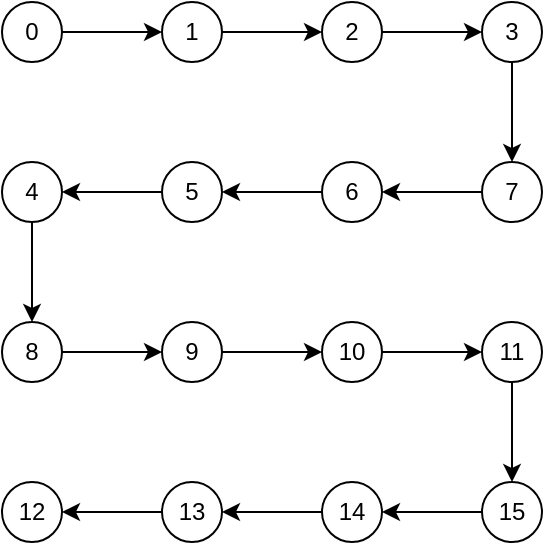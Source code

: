 <mxfile version="10.7.3" type="device"><diagram id="rVm2XJTwEn_h0gv7vlIZ" name="Página-1"><mxGraphModel dx="1569" dy="779" grid="1" gridSize="10" guides="1" tooltips="1" connect="1" arrows="1" fold="1" page="1" pageScale="1" pageWidth="827" pageHeight="1169" math="0" shadow="0"><root><mxCell id="0"/><mxCell id="1" parent="0"/><mxCell id="Vb5fBmDXARjxsL8-ujrZ-41" style="edgeStyle=orthogonalEdgeStyle;rounded=0;orthogonalLoop=1;jettySize=auto;html=1;exitX=1;exitY=0.5;exitDx=0;exitDy=0;" edge="1" parent="1" source="Vb5fBmDXARjxsL8-ujrZ-2" target="Vb5fBmDXARjxsL8-ujrZ-6"><mxGeometry relative="1" as="geometry"/></mxCell><mxCell id="Vb5fBmDXARjxsL8-ujrZ-2" value="0" style="ellipse;whiteSpace=wrap;html=1;aspect=fixed;" vertex="1" parent="1"><mxGeometry x="120" y="50" width="30" height="30" as="geometry"/></mxCell><mxCell id="Vb5fBmDXARjxsL8-ujrZ-48" style="edgeStyle=orthogonalEdgeStyle;rounded=0;orthogonalLoop=1;jettySize=auto;html=1;exitX=0.5;exitY=1;exitDx=0;exitDy=0;entryX=0.5;entryY=0;entryDx=0;entryDy=0;" edge="1" parent="1" source="Vb5fBmDXARjxsL8-ujrZ-3" target="Vb5fBmDXARjxsL8-ujrZ-10"><mxGeometry relative="1" as="geometry"/></mxCell><mxCell id="Vb5fBmDXARjxsL8-ujrZ-3" value="4" style="ellipse;whiteSpace=wrap;html=1;aspect=fixed;" vertex="1" parent="1"><mxGeometry x="120" y="130" width="30" height="30" as="geometry"/></mxCell><mxCell id="Vb5fBmDXARjxsL8-ujrZ-46" style="edgeStyle=orthogonalEdgeStyle;rounded=0;orthogonalLoop=1;jettySize=auto;html=1;exitX=0;exitY=0.5;exitDx=0;exitDy=0;entryX=1;entryY=0.5;entryDx=0;entryDy=0;" edge="1" parent="1" source="Vb5fBmDXARjxsL8-ujrZ-4" target="Vb5fBmDXARjxsL8-ujrZ-7"><mxGeometry relative="1" as="geometry"/></mxCell><mxCell id="Vb5fBmDXARjxsL8-ujrZ-4" value="6" style="ellipse;whiteSpace=wrap;html=1;aspect=fixed;" vertex="1" parent="1"><mxGeometry x="280" y="130" width="30" height="30" as="geometry"/></mxCell><mxCell id="Vb5fBmDXARjxsL8-ujrZ-43" style="edgeStyle=orthogonalEdgeStyle;rounded=0;orthogonalLoop=1;jettySize=auto;html=1;exitX=1;exitY=0.5;exitDx=0;exitDy=0;entryX=0;entryY=0.5;entryDx=0;entryDy=0;" edge="1" parent="1" source="Vb5fBmDXARjxsL8-ujrZ-5" target="Vb5fBmDXARjxsL8-ujrZ-9"><mxGeometry relative="1" as="geometry"/></mxCell><mxCell id="Vb5fBmDXARjxsL8-ujrZ-5" value="2" style="ellipse;whiteSpace=wrap;html=1;aspect=fixed;" vertex="1" parent="1"><mxGeometry x="280" y="50" width="30" height="30" as="geometry"/></mxCell><mxCell id="Vb5fBmDXARjxsL8-ujrZ-42" style="edgeStyle=orthogonalEdgeStyle;rounded=0;orthogonalLoop=1;jettySize=auto;html=1;exitX=1;exitY=0.5;exitDx=0;exitDy=0;" edge="1" parent="1" source="Vb5fBmDXARjxsL8-ujrZ-6" target="Vb5fBmDXARjxsL8-ujrZ-5"><mxGeometry relative="1" as="geometry"/></mxCell><mxCell id="Vb5fBmDXARjxsL8-ujrZ-6" value="1" style="ellipse;whiteSpace=wrap;html=1;aspect=fixed;" vertex="1" parent="1"><mxGeometry x="200" y="50" width="30" height="30" as="geometry"/></mxCell><mxCell id="Vb5fBmDXARjxsL8-ujrZ-47" style="edgeStyle=orthogonalEdgeStyle;rounded=0;orthogonalLoop=1;jettySize=auto;html=1;exitX=0;exitY=0.5;exitDx=0;exitDy=0;entryX=1;entryY=0.5;entryDx=0;entryDy=0;" edge="1" parent="1" source="Vb5fBmDXARjxsL8-ujrZ-7" target="Vb5fBmDXARjxsL8-ujrZ-3"><mxGeometry relative="1" as="geometry"/></mxCell><mxCell id="Vb5fBmDXARjxsL8-ujrZ-7" value="5" style="ellipse;whiteSpace=wrap;html=1;aspect=fixed;" vertex="1" parent="1"><mxGeometry x="200" y="130" width="30" height="30" as="geometry"/></mxCell><mxCell id="Vb5fBmDXARjxsL8-ujrZ-45" style="edgeStyle=orthogonalEdgeStyle;rounded=0;orthogonalLoop=1;jettySize=auto;html=1;exitX=0;exitY=0.5;exitDx=0;exitDy=0;entryX=1;entryY=0.5;entryDx=0;entryDy=0;" edge="1" parent="1" source="Vb5fBmDXARjxsL8-ujrZ-8" target="Vb5fBmDXARjxsL8-ujrZ-4"><mxGeometry relative="1" as="geometry"/></mxCell><mxCell id="Vb5fBmDXARjxsL8-ujrZ-8" value="7" style="ellipse;whiteSpace=wrap;html=1;aspect=fixed;" vertex="1" parent="1"><mxGeometry x="360" y="130" width="30" height="30" as="geometry"/></mxCell><mxCell id="Vb5fBmDXARjxsL8-ujrZ-44" style="edgeStyle=orthogonalEdgeStyle;rounded=0;orthogonalLoop=1;jettySize=auto;html=1;exitX=0.5;exitY=1;exitDx=0;exitDy=0;entryX=0.5;entryY=0;entryDx=0;entryDy=0;" edge="1" parent="1" source="Vb5fBmDXARjxsL8-ujrZ-9" target="Vb5fBmDXARjxsL8-ujrZ-8"><mxGeometry relative="1" as="geometry"/></mxCell><mxCell id="Vb5fBmDXARjxsL8-ujrZ-9" value="3" style="ellipse;whiteSpace=wrap;html=1;aspect=fixed;" vertex="1" parent="1"><mxGeometry x="360" y="50" width="30" height="30" as="geometry"/></mxCell><mxCell id="Vb5fBmDXARjxsL8-ujrZ-49" style="edgeStyle=orthogonalEdgeStyle;rounded=0;orthogonalLoop=1;jettySize=auto;html=1;exitX=1;exitY=0.5;exitDx=0;exitDy=0;entryX=0;entryY=0.5;entryDx=0;entryDy=0;" edge="1" parent="1" source="Vb5fBmDXARjxsL8-ujrZ-10" target="Vb5fBmDXARjxsL8-ujrZ-19"><mxGeometry relative="1" as="geometry"/></mxCell><mxCell id="Vb5fBmDXARjxsL8-ujrZ-10" value="8" style="ellipse;whiteSpace=wrap;html=1;aspect=fixed;" vertex="1" parent="1"><mxGeometry x="120" y="210" width="30" height="30" as="geometry"/></mxCell><mxCell id="Vb5fBmDXARjxsL8-ujrZ-11" value="12" style="ellipse;whiteSpace=wrap;html=1;aspect=fixed;" vertex="1" parent="1"><mxGeometry x="120" y="290" width="30" height="30" as="geometry"/></mxCell><mxCell id="Vb5fBmDXARjxsL8-ujrZ-54" value="" style="edgeStyle=orthogonalEdgeStyle;rounded=0;orthogonalLoop=1;jettySize=auto;html=1;" edge="1" parent="1" source="Vb5fBmDXARjxsL8-ujrZ-14" target="Vb5fBmDXARjxsL8-ujrZ-18"><mxGeometry relative="1" as="geometry"/></mxCell><mxCell id="Vb5fBmDXARjxsL8-ujrZ-14" value="14" style="ellipse;whiteSpace=wrap;html=1;aspect=fixed;" vertex="1" parent="1"><mxGeometry x="280" y="290" width="30" height="30" as="geometry"/></mxCell><mxCell id="Vb5fBmDXARjxsL8-ujrZ-51" style="edgeStyle=orthogonalEdgeStyle;rounded=0;orthogonalLoop=1;jettySize=auto;html=1;exitX=1;exitY=0.5;exitDx=0;exitDy=0;entryX=0;entryY=0.5;entryDx=0;entryDy=0;" edge="1" parent="1" source="Vb5fBmDXARjxsL8-ujrZ-15" target="Vb5fBmDXARjxsL8-ujrZ-16"><mxGeometry relative="1" as="geometry"/></mxCell><mxCell id="Vb5fBmDXARjxsL8-ujrZ-15" value="10" style="ellipse;whiteSpace=wrap;html=1;aspect=fixed;" vertex="1" parent="1"><mxGeometry x="280" y="210" width="30" height="30" as="geometry"/></mxCell><mxCell id="Vb5fBmDXARjxsL8-ujrZ-52" value="" style="edgeStyle=orthogonalEdgeStyle;rounded=0;orthogonalLoop=1;jettySize=auto;html=1;" edge="1" parent="1" source="Vb5fBmDXARjxsL8-ujrZ-16" target="Vb5fBmDXARjxsL8-ujrZ-17"><mxGeometry relative="1" as="geometry"/></mxCell><mxCell id="Vb5fBmDXARjxsL8-ujrZ-16" value="11" style="ellipse;whiteSpace=wrap;html=1;aspect=fixed;" vertex="1" parent="1"><mxGeometry x="360" y="210" width="30" height="30" as="geometry"/></mxCell><mxCell id="Vb5fBmDXARjxsL8-ujrZ-53" value="" style="edgeStyle=orthogonalEdgeStyle;rounded=0;orthogonalLoop=1;jettySize=auto;html=1;" edge="1" parent="1" source="Vb5fBmDXARjxsL8-ujrZ-17" target="Vb5fBmDXARjxsL8-ujrZ-14"><mxGeometry relative="1" as="geometry"/></mxCell><mxCell id="Vb5fBmDXARjxsL8-ujrZ-17" value="15" style="ellipse;whiteSpace=wrap;html=1;aspect=fixed;" vertex="1" parent="1"><mxGeometry x="360" y="290" width="30" height="30" as="geometry"/></mxCell><mxCell id="Vb5fBmDXARjxsL8-ujrZ-55" value="" style="edgeStyle=orthogonalEdgeStyle;rounded=0;orthogonalLoop=1;jettySize=auto;html=1;" edge="1" parent="1" source="Vb5fBmDXARjxsL8-ujrZ-18" target="Vb5fBmDXARjxsL8-ujrZ-11"><mxGeometry relative="1" as="geometry"/></mxCell><mxCell id="Vb5fBmDXARjxsL8-ujrZ-18" value="13" style="ellipse;whiteSpace=wrap;html=1;aspect=fixed;" vertex="1" parent="1"><mxGeometry x="200" y="290" width="30" height="30" as="geometry"/></mxCell><mxCell id="Vb5fBmDXARjxsL8-ujrZ-50" style="edgeStyle=orthogonalEdgeStyle;rounded=0;orthogonalLoop=1;jettySize=auto;html=1;exitX=1;exitY=0.5;exitDx=0;exitDy=0;entryX=0;entryY=0.5;entryDx=0;entryDy=0;" edge="1" parent="1" source="Vb5fBmDXARjxsL8-ujrZ-19" target="Vb5fBmDXARjxsL8-ujrZ-15"><mxGeometry relative="1" as="geometry"/></mxCell><mxCell id="Vb5fBmDXARjxsL8-ujrZ-19" value="9" style="ellipse;whiteSpace=wrap;html=1;aspect=fixed;" vertex="1" parent="1"><mxGeometry x="200" y="210" width="30" height="30" as="geometry"/></mxCell></root></mxGraphModel></diagram></mxfile>